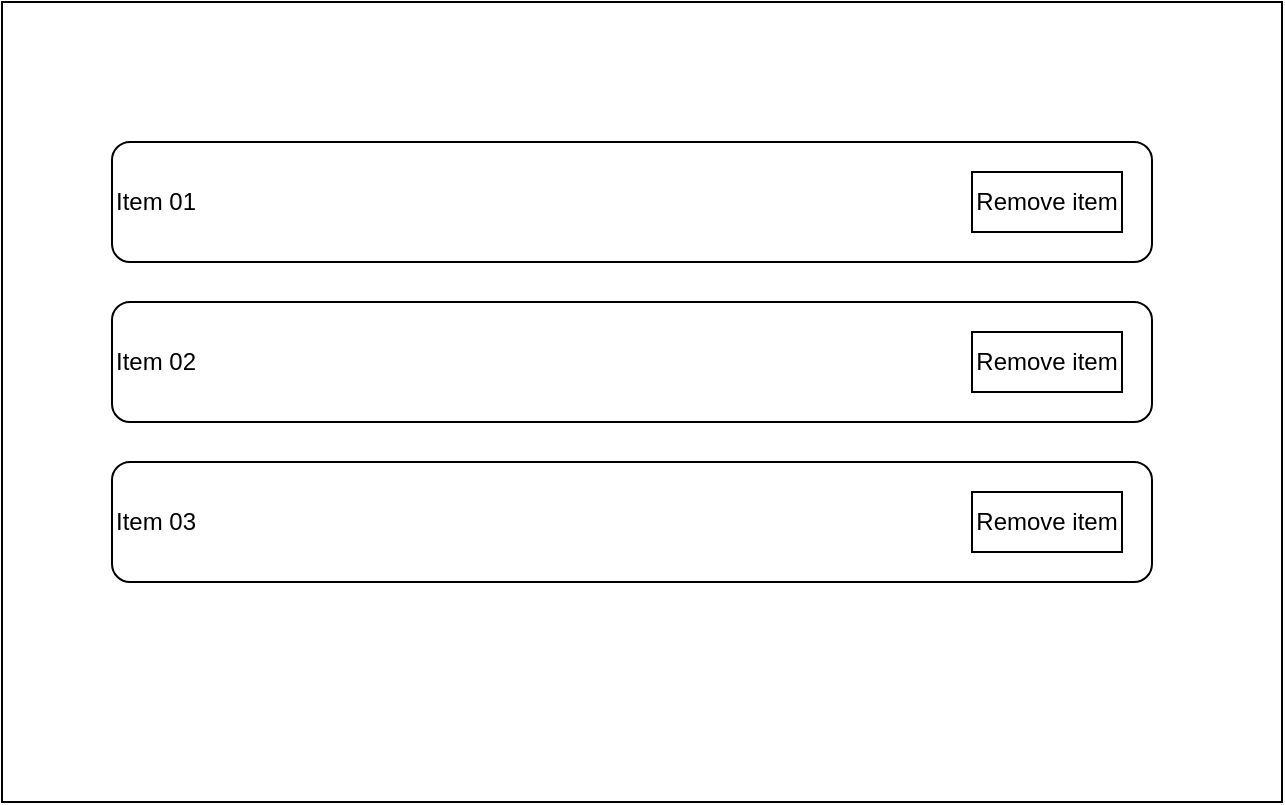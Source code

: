 <mxfile version="21.5.2" type="github">
  <diagram name="Page-1" id="WJR7h5naoRagfO-UuAy7">
    <mxGraphModel dx="1434" dy="782" grid="1" gridSize="10" guides="1" tooltips="1" connect="1" arrows="1" fold="1" page="1" pageScale="1" pageWidth="850" pageHeight="1100" math="0" shadow="0">
      <root>
        <mxCell id="0" />
        <mxCell id="1" parent="0" />
        <mxCell id="eTMc8PcQ7-544bPOlcrf-1" value="" style="rounded=0;whiteSpace=wrap;html=1;fillColor=none;" vertex="1" parent="1">
          <mxGeometry x="105" y="180" width="640" height="400" as="geometry" />
        </mxCell>
        <mxCell id="eTMc8PcQ7-544bPOlcrf-2" value="Item 01" style="rounded=1;whiteSpace=wrap;html=1;align=left;" vertex="1" parent="1">
          <mxGeometry x="160" y="250" width="520" height="60" as="geometry" />
        </mxCell>
        <mxCell id="eTMc8PcQ7-544bPOlcrf-3" value="Remove item" style="rounded=0;whiteSpace=wrap;html=1;" vertex="1" parent="1">
          <mxGeometry x="590" y="265" width="75" height="30" as="geometry" />
        </mxCell>
        <mxCell id="eTMc8PcQ7-544bPOlcrf-4" value="Item 02" style="rounded=1;whiteSpace=wrap;html=1;align=left;" vertex="1" parent="1">
          <mxGeometry x="160" y="330" width="520" height="60" as="geometry" />
        </mxCell>
        <mxCell id="eTMc8PcQ7-544bPOlcrf-5" value="Item 03" style="rounded=1;whiteSpace=wrap;html=1;align=left;" vertex="1" parent="1">
          <mxGeometry x="160" y="410" width="520" height="60" as="geometry" />
        </mxCell>
        <mxCell id="eTMc8PcQ7-544bPOlcrf-15" value="Remove item" style="rounded=0;whiteSpace=wrap;html=1;" vertex="1" parent="1">
          <mxGeometry x="590" y="345" width="75" height="30" as="geometry" />
        </mxCell>
        <mxCell id="eTMc8PcQ7-544bPOlcrf-16" value="Remove item" style="rounded=0;whiteSpace=wrap;html=1;" vertex="1" parent="1">
          <mxGeometry x="590" y="425" width="75" height="30" as="geometry" />
        </mxCell>
      </root>
    </mxGraphModel>
  </diagram>
</mxfile>
